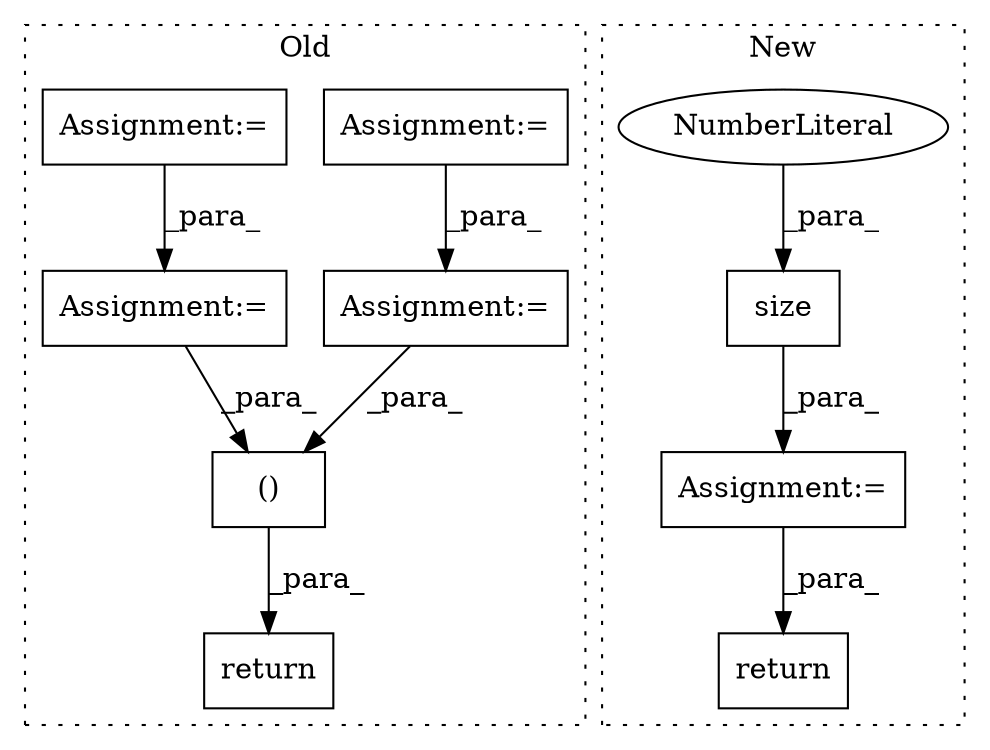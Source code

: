 digraph G {
subgraph cluster0 {
1 [label="()" a="106" s="3328" l="41" shape="box"];
5 [label="Assignment:=" a="7" s="3008" l="12" shape="box"];
6 [label="Assignment:=" a="7" s="3153" l="12" shape="box"];
7 [label="return" a="41" s="3316" l="12" shape="box"];
9 [label="Assignment:=" a="7" s="2966" l="1" shape="box"];
10 [label="Assignment:=" a="7" s="3246" l="34" shape="box"];
label = "Old";
style="dotted";
}
subgraph cluster1 {
2 [label="size" a="32" s="4125,4131" l="5,1" shape="box"];
3 [label="Assignment:=" a="7" s="4945" l="1" shape="box"];
4 [label="NumberLiteral" a="34" s="4130" l="1" shape="ellipse"];
8 [label="return" a="41" s="5080" l="12" shape="box"];
label = "New";
style="dotted";
}
1 -> 7 [label="_para_"];
2 -> 3 [label="_para_"];
3 -> 8 [label="_para_"];
4 -> 2 [label="_para_"];
5 -> 1 [label="_para_"];
6 -> 1 [label="_para_"];
9 -> 5 [label="_para_"];
10 -> 6 [label="_para_"];
}
